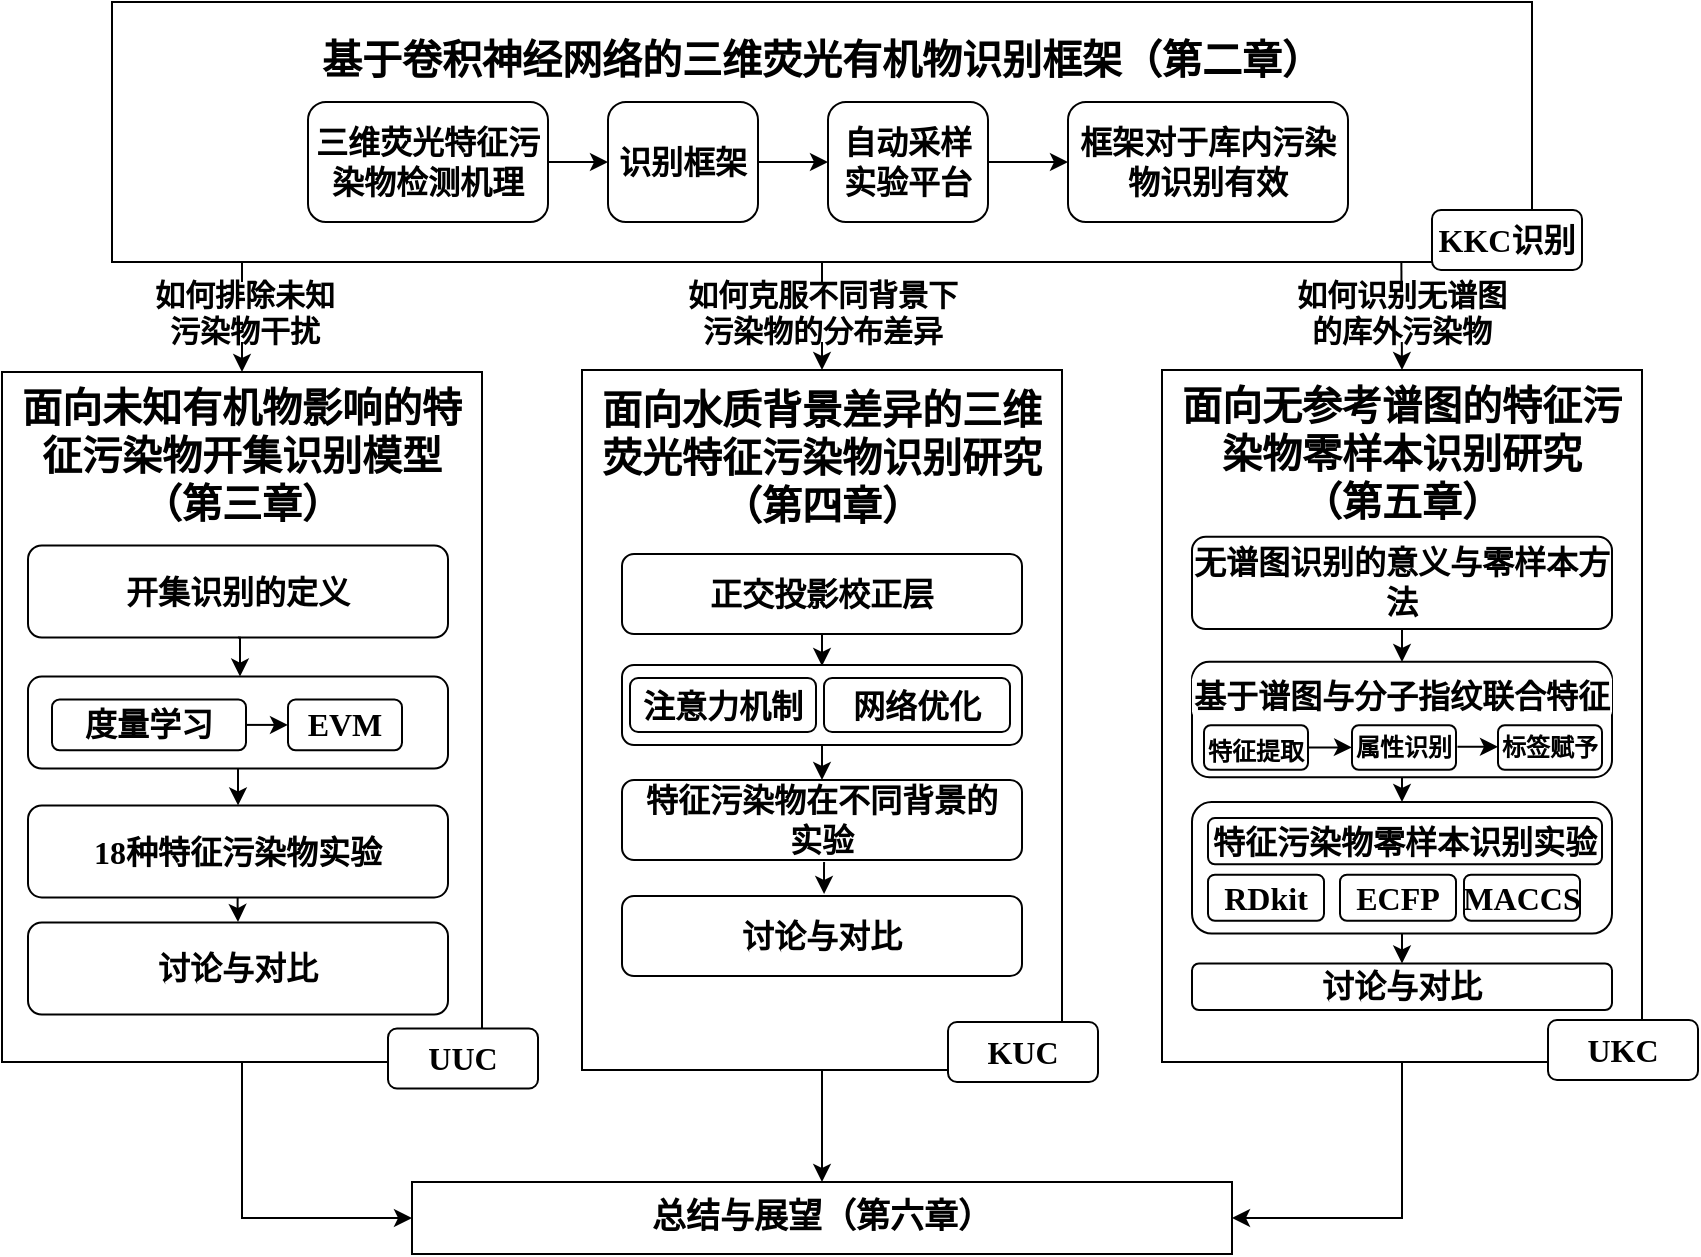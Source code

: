 <mxfile version="24.0.5" type="github">
  <diagram name="第 1 页" id="NifZxuRxoJgHwt1wx93L">
    <mxGraphModel dx="1500" dy="796" grid="1" gridSize="10" guides="1" tooltips="1" connect="1" arrows="1" fold="1" page="1" pageScale="1" pageWidth="827" pageHeight="1169" math="0" shadow="0">
      <root>
        <mxCell id="0" />
        <mxCell id="1" parent="0" />
        <mxCell id="kWHdFcT8Xwx73oENcEn5-18" value="" style="edgeStyle=orthogonalEdgeStyle;rounded=0;orthogonalLoop=1;jettySize=auto;html=1;" parent="1" source="kWHdFcT8Xwx73oENcEn5-5" target="kWHdFcT8Xwx73oENcEn5-8" edge="1">
          <mxGeometry relative="1" as="geometry" />
        </mxCell>
        <mxCell id="kWHdFcT8Xwx73oENcEn5-5" value="&lt;font size=&quot;1&quot; style=&quot;&quot;&gt;&lt;span style=&quot;text-indent: 0cm; background-color: initial;&quot;&gt;&lt;b style=&quot;font-size: 20px;&quot;&gt;基于卷积神经网络的三维荧光有机物识别框架（第二章）&lt;br&gt;&lt;/b&gt;&lt;/span&gt;&lt;/font&gt;&lt;br&gt;&lt;br&gt;&lt;br&gt;&lt;br&gt;&lt;h1 style=&quot;text-indent:0cm;mso-list:l0 level1 lfo1&quot;&gt;&lt;span lang=&quot;EN-US&quot;&gt;&lt;/span&gt;&lt;/h1&gt;" style="rounded=0;whiteSpace=wrap;html=1;fontFamily=仿宋;" parent="1" vertex="1">
          <mxGeometry x="92" y="70" width="710" height="130" as="geometry" />
        </mxCell>
        <mxCell id="kWHdFcT8Xwx73oENcEn5-86" value="" style="edgeStyle=orthogonalEdgeStyle;rounded=0;orthogonalLoop=1;jettySize=auto;html=1;" parent="1" source="kWHdFcT8Xwx73oENcEn5-8" target="kWHdFcT8Xwx73oENcEn5-10" edge="1">
          <mxGeometry relative="1" as="geometry" />
        </mxCell>
        <mxCell id="kWHdFcT8Xwx73oENcEn5-31" value="" style="edgeStyle=orthogonalEdgeStyle;rounded=0;orthogonalLoop=1;jettySize=auto;html=1;exitX=0.908;exitY=1;exitDx=0;exitDy=0;exitPerimeter=0;entryX=0.5;entryY=0;entryDx=0;entryDy=0;" parent="1" source="kWHdFcT8Xwx73oENcEn5-5" target="kWHdFcT8Xwx73oENcEn5-9" edge="1">
          <mxGeometry relative="1" as="geometry">
            <mxPoint x="750" y="250" as="targetPoint" />
            <Array as="points">
              <mxPoint x="737" y="200" />
            </Array>
          </mxGeometry>
        </mxCell>
        <mxCell id="kWHdFcT8Xwx73oENcEn5-85" value="" style="edgeStyle=orthogonalEdgeStyle;rounded=0;orthogonalLoop=1;jettySize=auto;html=1;entryX=1;entryY=0.5;entryDx=0;entryDy=0;" parent="1" source="kWHdFcT8Xwx73oENcEn5-9" target="kWHdFcT8Xwx73oENcEn5-10" edge="1">
          <mxGeometry relative="1" as="geometry" />
        </mxCell>
        <mxCell id="kWHdFcT8Xwx73oENcEn5-10" value="&lt;b&gt;&lt;font style=&quot;font-size: 17px;&quot;&gt;总结与展望（第六章）&lt;/font&gt;&lt;/b&gt;" style="rounded=0;whiteSpace=wrap;html=1;fontFamily=仿宋;" parent="1" vertex="1">
          <mxGeometry x="242" y="660" width="410" height="36" as="geometry" />
        </mxCell>
        <mxCell id="kWHdFcT8Xwx73oENcEn5-15" value="" style="edgeStyle=orthogonalEdgeStyle;rounded=0;orthogonalLoop=1;jettySize=auto;html=1;" parent="1" source="kWHdFcT8Xwx73oENcEn5-11" target="kWHdFcT8Xwx73oENcEn5-12" edge="1">
          <mxGeometry relative="1" as="geometry" />
        </mxCell>
        <mxCell id="kWHdFcT8Xwx73oENcEn5-11" value="&lt;b&gt;&lt;font style=&quot;font-size: 16px;&quot; face=&quot;仿宋&quot;&gt;三维荧光特征污染物检测机理&lt;/font&gt;&lt;/b&gt;" style="rounded=1;whiteSpace=wrap;html=1;" parent="1" vertex="1">
          <mxGeometry x="190" y="120" width="120" height="60" as="geometry" />
        </mxCell>
        <mxCell id="kWHdFcT8Xwx73oENcEn5-16" value="" style="edgeStyle=orthogonalEdgeStyle;rounded=0;orthogonalLoop=1;jettySize=auto;html=1;" parent="1" source="kWHdFcT8Xwx73oENcEn5-12" target="kWHdFcT8Xwx73oENcEn5-13" edge="1">
          <mxGeometry relative="1" as="geometry" />
        </mxCell>
        <mxCell id="kWHdFcT8Xwx73oENcEn5-12" value="&lt;font face=&quot;仿宋&quot;&gt;&lt;span style=&quot;font-size: 16px;&quot;&gt;&lt;b&gt;识别框架&lt;/b&gt;&lt;/span&gt;&lt;/font&gt;" style="rounded=1;whiteSpace=wrap;html=1;" parent="1" vertex="1">
          <mxGeometry x="340" y="120" width="75" height="60" as="geometry" />
        </mxCell>
        <mxCell id="kWHdFcT8Xwx73oENcEn5-17" value="" style="edgeStyle=orthogonalEdgeStyle;rounded=0;orthogonalLoop=1;jettySize=auto;html=1;" parent="1" source="kWHdFcT8Xwx73oENcEn5-13" target="kWHdFcT8Xwx73oENcEn5-14" edge="1">
          <mxGeometry relative="1" as="geometry" />
        </mxCell>
        <mxCell id="kWHdFcT8Xwx73oENcEn5-13" value="&lt;font face=&quot;仿宋&quot;&gt;&lt;span style=&quot;font-size: 16px;&quot;&gt;&lt;b&gt;自动采样实验平台&lt;/b&gt;&lt;/span&gt;&lt;/font&gt;" style="rounded=1;whiteSpace=wrap;html=1;" parent="1" vertex="1">
          <mxGeometry x="450" y="120" width="80" height="60" as="geometry" />
        </mxCell>
        <mxCell id="kWHdFcT8Xwx73oENcEn5-14" value="&lt;font face=&quot;仿宋&quot;&gt;&lt;span style=&quot;font-size: 16px;&quot;&gt;&lt;b&gt;框架对于库内污染物识别有效&lt;/b&gt;&lt;/span&gt;&lt;/font&gt;" style="rounded=1;whiteSpace=wrap;html=1;" parent="1" vertex="1">
          <mxGeometry x="570" y="120" width="140" height="60" as="geometry" />
        </mxCell>
        <mxCell id="kWHdFcT8Xwx73oENcEn5-23" value="" style="edgeStyle=orthogonalEdgeStyle;rounded=0;orthogonalLoop=1;jettySize=auto;html=1;entryX=0.5;entryY=0;entryDx=0;entryDy=0;" parent="1" target="kWHdFcT8Xwx73oENcEn5-6" edge="1">
          <mxGeometry relative="1" as="geometry">
            <mxPoint x="157" y="200" as="sourcePoint" />
            <mxPoint x="170" y="240" as="targetPoint" />
            <Array as="points">
              <mxPoint x="157" y="210" />
              <mxPoint x="157" y="210" />
            </Array>
          </mxGeometry>
        </mxCell>
        <mxCell id="kWHdFcT8Xwx73oENcEn5-27" value="如何排除未知污染物干扰" style="text;html=1;align=center;verticalAlign=middle;whiteSpace=wrap;rounded=0;fontFamily=仿宋;fontStyle=1;fillColor=default;fontSize=15;" parent="1" vertex="1">
          <mxGeometry x="107" y="210" width="103" height="30" as="geometry" />
        </mxCell>
        <mxCell id="kWHdFcT8Xwx73oENcEn5-28" value="如何克服不同背景下污染物的分布差异" style="text;html=1;strokeColor=none;fillColor=default;align=center;verticalAlign=middle;whiteSpace=wrap;rounded=0;fontFamily=仿宋;fontStyle=1;fontSize=15;" parent="1" vertex="1">
          <mxGeometry x="375.75" y="210" width="142.5" height="30" as="geometry" />
        </mxCell>
        <mxCell id="kWHdFcT8Xwx73oENcEn5-30" value="如何识别无谱图的库外污染物" style="text;html=1;strokeColor=none;fillColor=default;align=center;verticalAlign=middle;whiteSpace=wrap;rounded=0;fontFamily=仿宋;fontStyle=1;fontSize=15;" parent="1" vertex="1">
          <mxGeometry x="677" y="210" width="120" height="30" as="geometry" />
        </mxCell>
        <mxCell id="kWHdFcT8Xwx73oENcEn5-83" value="" style="edgeStyle=orthogonalEdgeStyle;rounded=0;orthogonalLoop=1;jettySize=auto;html=1;entryX=0;entryY=0.5;entryDx=0;entryDy=0;" parent="1" source="kWHdFcT8Xwx73oENcEn5-6" target="kWHdFcT8Xwx73oENcEn5-10" edge="1">
          <mxGeometry relative="1" as="geometry" />
        </mxCell>
        <mxCell id="kWHdFcT8Xwx73oENcEn5-97" value="" style="group;fontSize=17;" parent="1" vertex="1" connectable="0">
          <mxGeometry x="37" y="255" width="268" height="358.25" as="geometry" />
        </mxCell>
        <mxCell id="kWHdFcT8Xwx73oENcEn5-6" value="&lt;font style=&quot;border-color: var(--border-color); font-size: 20px;&quot;&gt;&lt;b style=&quot;border-color: var(--border-color);&quot;&gt;面向未知有机物影响的特征污染物开集识别模型&lt;br&gt;（第三章）&lt;br&gt;&lt;br&gt;&lt;br&gt;&lt;br style=&quot;&quot;&gt;&lt;br style=&quot;&quot;&gt;&lt;br style=&quot;&quot;&gt;&lt;br style=&quot;&quot;&gt;&lt;br style=&quot;&quot;&gt;&lt;br style=&quot;&quot;&gt;&lt;br style=&quot;&quot;&gt;&lt;br style=&quot;&quot;&gt;&lt;br style=&quot;border-color: var(--border-color);&quot;&gt;&lt;/b&gt;&lt;/font&gt;" style="rounded=0;whiteSpace=wrap;html=1;fontFamily=仿宋;fontSize=15;" parent="kWHdFcT8Xwx73oENcEn5-97" vertex="1">
          <mxGeometry width="240" height="345" as="geometry" />
        </mxCell>
        <mxCell id="kWHdFcT8Xwx73oENcEn5-92" value="" style="rounded=1;whiteSpace=wrap;html=1;fontFamily=仿宋;fontStyle=1;" parent="kWHdFcT8Xwx73oENcEn5-97" vertex="1">
          <mxGeometry x="13" y="152.3" width="210" height="46" as="geometry" />
        </mxCell>
        <mxCell id="kWHdFcT8Xwx73oENcEn5-93" value="" style="edgeStyle=orthogonalEdgeStyle;rounded=0;orthogonalLoop=1;jettySize=auto;html=1;exitX=0.5;exitY=1;exitDx=0;exitDy=0;" parent="kWHdFcT8Xwx73oENcEn5-97" source="kWHdFcT8Xwx73oENcEn5-92" target="kWHdFcT8Xwx73oENcEn5-34" edge="1">
          <mxGeometry relative="1" as="geometry">
            <Array as="points">
              <mxPoint x="118" y="201.75" />
              <mxPoint x="118" y="201.75" />
            </Array>
          </mxGeometry>
        </mxCell>
        <mxCell id="kWHdFcT8Xwx73oENcEn5-26" value="&lt;font style=&quot;font-size: 16px;&quot;&gt;开集识别的定义&lt;/font&gt;" style="rounded=1;whiteSpace=wrap;html=1;fontFamily=仿宋;fontStyle=1" parent="kWHdFcT8Xwx73oENcEn5-97" vertex="1">
          <mxGeometry x="13" y="86.75" width="210" height="46" as="geometry" />
        </mxCell>
        <mxCell id="kWHdFcT8Xwx73oENcEn5-32" value="度量学习" style="rounded=1;whiteSpace=wrap;html=1;fontFamily=仿宋;fontStyle=1;fontSize=16;" parent="kWHdFcT8Xwx73oENcEn5-97" vertex="1">
          <mxGeometry x="25" y="163.8" width="97" height="25.3" as="geometry" />
        </mxCell>
        <mxCell id="kWHdFcT8Xwx73oENcEn5-33" value="EVM" style="rounded=1;whiteSpace=wrap;html=1;fontFamily=仿宋;fontStyle=1;fontSize=16;" parent="kWHdFcT8Xwx73oENcEn5-97" vertex="1">
          <mxGeometry x="143" y="163.8" width="57" height="25.3" as="geometry" />
        </mxCell>
        <mxCell id="kWHdFcT8Xwx73oENcEn5-34" value="18种特征污染物实验" style="rounded=1;whiteSpace=wrap;html=1;fontFamily=仿宋;fontStyle=1;fontSize=16;" parent="kWHdFcT8Xwx73oENcEn5-97" vertex="1">
          <mxGeometry x="13" y="216.7" width="210" height="46" as="geometry" />
        </mxCell>
        <mxCell id="kWHdFcT8Xwx73oENcEn5-35" value="讨论与对比" style="rounded=1;whiteSpace=wrap;html=1;fontFamily=仿宋;fontStyle=1;fontSize=16;" parent="kWHdFcT8Xwx73oENcEn5-97" vertex="1">
          <mxGeometry x="13" y="275.25" width="210" height="46" as="geometry" />
        </mxCell>
        <mxCell id="kWHdFcT8Xwx73oENcEn5-91" value="" style="endArrow=classic;html=1;rounded=0;exitX=1;exitY=0.5;exitDx=0;exitDy=0;entryX=0;entryY=0.5;entryDx=0;entryDy=0;" parent="kWHdFcT8Xwx73oENcEn5-97" source="kWHdFcT8Xwx73oENcEn5-32" target="kWHdFcT8Xwx73oENcEn5-33" edge="1">
          <mxGeometry width="50" height="50" relative="1" as="geometry">
            <mxPoint x="93" y="236.25" as="sourcePoint" />
            <mxPoint x="143" y="178.75" as="targetPoint" />
          </mxGeometry>
        </mxCell>
        <mxCell id="kWHdFcT8Xwx73oENcEn5-96" value="" style="edgeStyle=orthogonalEdgeStyle;rounded=0;orthogonalLoop=1;jettySize=auto;html=1;exitX=0.5;exitY=1;exitDx=0;exitDy=0;" parent="kWHdFcT8Xwx73oENcEn5-97" source="kWHdFcT8Xwx73oENcEn5-26" edge="1">
          <mxGeometry relative="1" as="geometry">
            <mxPoint x="119" y="133.9" as="sourcePoint" />
            <mxPoint x="119" y="152.3" as="targetPoint" />
            <Array as="points">
              <mxPoint x="119" y="132.75" />
            </Array>
          </mxGeometry>
        </mxCell>
        <mxCell id="kWHdFcT8Xwx73oENcEn5-102" value="" style="edgeStyle=orthogonalEdgeStyle;rounded=0;orthogonalLoop=1;jettySize=auto;html=1;exitX=0.5;exitY=1;exitDx=0;exitDy=0;" parent="kWHdFcT8Xwx73oENcEn5-97" edge="1">
          <mxGeometry relative="1" as="geometry">
            <mxPoint x="117.83" y="262.7" as="sourcePoint" />
            <mxPoint x="118" y="275" as="targetPoint" />
            <Array as="points">
              <mxPoint x="117.83" y="266.15" />
              <mxPoint x="117.83" y="266.15" />
            </Array>
          </mxGeometry>
        </mxCell>
        <mxCell id="suJqHQ5mtWCuAmq9w6PO-4" value="&lt;font face=&quot;仿宋&quot;&gt;&lt;span style=&quot;font-size: 16px;&quot;&gt;&lt;b&gt;UUC&lt;/b&gt;&lt;/span&gt;&lt;/font&gt;" style="rounded=1;whiteSpace=wrap;html=1;" vertex="1" parent="kWHdFcT8Xwx73oENcEn5-97">
          <mxGeometry x="193" y="328.25" width="75" height="30" as="geometry" />
        </mxCell>
        <mxCell id="kWHdFcT8Xwx73oENcEn5-98" value="" style="group;labelPosition=left;verticalLabelPosition=top;align=right;verticalAlign=bottom;horizontal=1;" parent="1" vertex="1" connectable="0">
          <mxGeometry x="327" y="254" width="258" height="350" as="geometry" />
        </mxCell>
        <mxCell id="kWHdFcT8Xwx73oENcEn5-8" value="&lt;div style=&quot;font-size: 20px;&quot;&gt;&lt;b style=&quot;background-color: initial; border-color: var(--border-color);&quot;&gt;&lt;font style=&quot;font-size: 20px;&quot;&gt;面向水质背景差异的三维荧光特征污染物识别研究&lt;/font&gt;&lt;/b&gt;&lt;/div&gt;&lt;font style=&quot;border-color: var(--border-color); font-size: 20px;&quot;&gt;&lt;div style=&quot;&quot;&gt;&lt;b style=&quot;background-color: initial; border-color: var(--border-color);&quot;&gt;&lt;font style=&quot;font-size: 20px;&quot;&gt;（第四章）&lt;/font&gt;&lt;/b&gt;&lt;/div&gt;&lt;div style=&quot;&quot;&gt;&lt;b style=&quot;background-color: initial; border-color: var(--border-color);&quot;&gt;&lt;font style=&quot;font-size: 20px;&quot;&gt;&lt;br&gt;&lt;/font&gt;&lt;/b&gt;&lt;/div&gt;&lt;div style=&quot;&quot;&gt;&lt;b style=&quot;background-color: initial; border-color: var(--border-color);&quot;&gt;&lt;font style=&quot;font-size: 20px;&quot;&gt;&lt;br&gt;&lt;/font&gt;&lt;/b&gt;&lt;/div&gt;&lt;div style=&quot;&quot;&gt;&lt;b style=&quot;background-color: initial; border-color: var(--border-color);&quot;&gt;&lt;font style=&quot;font-size: 20px;&quot;&gt;&lt;br&gt;&lt;/font&gt;&lt;/b&gt;&lt;/div&gt;&lt;div style=&quot;&quot;&gt;&lt;b style=&quot;background-color: initial; border-color: var(--border-color);&quot;&gt;&lt;font style=&quot;font-size: 20px;&quot;&gt;&lt;br&gt;&lt;/font&gt;&lt;/b&gt;&lt;/div&gt;&lt;div style=&quot;&quot;&gt;&lt;b style=&quot;background-color: initial; border-color: var(--border-color);&quot;&gt;&lt;font style=&quot;font-size: 20px;&quot;&gt;&lt;br&gt;&lt;/font&gt;&lt;/b&gt;&lt;/div&gt;&lt;div style=&quot;&quot;&gt;&lt;b style=&quot;background-color: initial; border-color: var(--border-color);&quot;&gt;&lt;font style=&quot;font-size: 20px;&quot;&gt;&lt;br&gt;&lt;/font&gt;&lt;/b&gt;&lt;/div&gt;&lt;div style=&quot;&quot;&gt;&lt;b style=&quot;background-color: initial; border-color: var(--border-color);&quot;&gt;&lt;font style=&quot;font-size: 20px;&quot;&gt;&lt;br&gt;&lt;/font&gt;&lt;/b&gt;&lt;/div&gt;&lt;div style=&quot;&quot;&gt;&lt;b style=&quot;background-color: initial; border-color: var(--border-color);&quot;&gt;&lt;font style=&quot;font-size: 20px;&quot;&gt;&lt;br&gt;&lt;/font&gt;&lt;/b&gt;&lt;/div&gt;&lt;div style=&quot;&quot;&gt;&lt;b style=&quot;background-color: initial; border-color: var(--border-color);&quot;&gt;&lt;font style=&quot;font-size: 20px;&quot;&gt;&lt;br&gt;&lt;/font&gt;&lt;/b&gt;&lt;/div&gt;&lt;div style=&quot;&quot;&gt;&lt;b style=&quot;background-color: initial; border-color: var(--border-color);&quot;&gt;&lt;font style=&quot;font-size: 20px;&quot;&gt;&lt;br&gt;&lt;/font&gt;&lt;/b&gt;&lt;/div&gt;&lt;div style=&quot;&quot;&gt;&lt;b style=&quot;background-color: initial; border-color: var(--border-color);&quot;&gt;&lt;br&gt;&lt;/b&gt;&lt;/div&gt;&lt;/font&gt;" style="rounded=0;whiteSpace=wrap;html=1;fontFamily=仿宋;fontSize=15;align=center;" parent="kWHdFcT8Xwx73oENcEn5-98" vertex="1">
          <mxGeometry width="240" height="350" as="geometry" />
        </mxCell>
        <mxCell id="kWHdFcT8Xwx73oENcEn5-76" value="" style="rounded=1;whiteSpace=wrap;html=1;fontFamily=仿宋;fontStyle=1;fontSize=16;" parent="kWHdFcT8Xwx73oENcEn5-98" vertex="1">
          <mxGeometry x="20" y="147.5" width="200" height="40" as="geometry" />
        </mxCell>
        <mxCell id="kWHdFcT8Xwx73oENcEn5-40" value="正交投影校正层" style="rounded=1;whiteSpace=wrap;html=1;fontFamily=仿宋;fontStyle=1;fontSize=16;" parent="kWHdFcT8Xwx73oENcEn5-98" vertex="1">
          <mxGeometry x="20" y="92" width="200" height="40" as="geometry" />
        </mxCell>
        <mxCell id="kWHdFcT8Xwx73oENcEn5-41" value="注意力机制" style="rounded=1;whiteSpace=wrap;html=1;fontFamily=仿宋;fontStyle=1;fontSize=16;" parent="kWHdFcT8Xwx73oENcEn5-98" vertex="1">
          <mxGeometry x="24" y="154" width="93" height="27" as="geometry" />
        </mxCell>
        <mxCell id="kWHdFcT8Xwx73oENcEn5-42" value="网络优化" style="rounded=1;whiteSpace=wrap;html=1;fontFamily=仿宋;fontStyle=1;fontSize=16;" parent="kWHdFcT8Xwx73oENcEn5-98" vertex="1">
          <mxGeometry x="121" y="154" width="93" height="27" as="geometry" />
        </mxCell>
        <mxCell id="kWHdFcT8Xwx73oENcEn5-50" value="特征污染物在不同背景的&lt;div&gt;实验&lt;/div&gt;" style="rounded=1;whiteSpace=wrap;html=1;fontFamily=仿宋;fontStyle=1;fontSize=16;" parent="kWHdFcT8Xwx73oENcEn5-98" vertex="1">
          <mxGeometry x="20" y="205" width="200" height="40" as="geometry" />
        </mxCell>
        <mxCell id="kWHdFcT8Xwx73oENcEn5-51" value="讨论与对比" style="rounded=1;whiteSpace=wrap;html=1;fontFamily=仿宋;fontStyle=1;fontSize=16;" parent="kWHdFcT8Xwx73oENcEn5-98" vertex="1">
          <mxGeometry x="20" y="263" width="200" height="40" as="geometry" />
        </mxCell>
        <mxCell id="kWHdFcT8Xwx73oENcEn5-80" value="" style="edgeStyle=orthogonalEdgeStyle;rounded=0;orthogonalLoop=1;jettySize=auto;html=1;fontSize=16;" parent="kWHdFcT8Xwx73oENcEn5-98" edge="1">
          <mxGeometry relative="1" as="geometry">
            <mxPoint x="120" y="188" as="sourcePoint" />
            <mxPoint x="120" y="205" as="targetPoint" />
          </mxGeometry>
        </mxCell>
        <mxCell id="kWHdFcT8Xwx73oENcEn5-81" value="" style="edgeStyle=orthogonalEdgeStyle;rounded=0;orthogonalLoop=1;jettySize=auto;html=1;fontSize=16;" parent="kWHdFcT8Xwx73oENcEn5-98" edge="1">
          <mxGeometry relative="1" as="geometry">
            <mxPoint x="120" y="132" as="sourcePoint" />
            <mxPoint x="120" y="148" as="targetPoint" />
          </mxGeometry>
        </mxCell>
        <mxCell id="kWHdFcT8Xwx73oENcEn5-103" value="" style="edgeStyle=orthogonalEdgeStyle;rounded=0;orthogonalLoop=1;jettySize=auto;html=1;exitX=0.5;exitY=1;exitDx=0;exitDy=0;fontSize=16;" parent="kWHdFcT8Xwx73oENcEn5-98" edge="1">
          <mxGeometry relative="1" as="geometry">
            <mxPoint x="121.04" y="246" as="sourcePoint" />
            <mxPoint x="121.04" y="262" as="targetPoint" />
            <Array as="points">
              <mxPoint x="121.04" y="249" />
              <mxPoint x="121.04" y="249" />
            </Array>
          </mxGeometry>
        </mxCell>
        <mxCell id="suJqHQ5mtWCuAmq9w6PO-5" value="&lt;font face=&quot;仿宋&quot;&gt;&lt;span style=&quot;font-size: 16px;&quot;&gt;&lt;b&gt;KUC&lt;/b&gt;&lt;/span&gt;&lt;/font&gt;" style="rounded=1;whiteSpace=wrap;html=1;" vertex="1" parent="kWHdFcT8Xwx73oENcEn5-98">
          <mxGeometry x="183" y="326" width="75" height="30" as="geometry" />
        </mxCell>
        <mxCell id="kWHdFcT8Xwx73oENcEn5-99" value="" style="group;fontSize=9;" parent="1" vertex="1" connectable="0">
          <mxGeometry x="617" y="254" width="268" height="350" as="geometry" />
        </mxCell>
        <mxCell id="kWHdFcT8Xwx73oENcEn5-9" value="&lt;font style=&quot;border-color: var(--border-color); font-size: 20px;&quot;&gt;&lt;b style=&quot;border-color: var(--border-color);&quot;&gt;面向无参考谱图的特征污染物零样本识别研究&lt;br style=&quot;&quot;&gt;（第五章）&lt;br&gt;&lt;br&gt;&lt;br&gt;&lt;br style=&quot;&quot;&gt;&lt;b style=&quot;border-color: var(--border-color);&quot;&gt;&lt;br style=&quot;border-color: var(--border-color);&quot;&gt;&lt;br style=&quot;border-color: var(--border-color);&quot;&gt;&lt;br style=&quot;border-color: var(--border-color);&quot;&gt;&lt;br style=&quot;border-color: var(--border-color);&quot;&gt;&lt;br style=&quot;border-color: var(--border-color);&quot;&gt;&lt;br style=&quot;border-color: var(--border-color);&quot;&gt;&lt;br style=&quot;border-color: var(--border-color);&quot;&gt;&lt;br style=&quot;border-color: var(--border-color);&quot;&gt;&lt;/b&gt;&lt;/b&gt;&lt;/font&gt;" style="rounded=0;whiteSpace=wrap;html=1;fontFamily=仿宋;fontSize=15;" parent="kWHdFcT8Xwx73oENcEn5-99" vertex="1">
          <mxGeometry width="240" height="346" as="geometry" />
        </mxCell>
        <mxCell id="kWHdFcT8Xwx73oENcEn5-39" value="无谱图识别的意义与零样本方法" style="rounded=1;whiteSpace=wrap;html=1;fontFamily=仿宋;fontStyle=1;fontSize=16;" parent="kWHdFcT8Xwx73oENcEn5-99" vertex="1">
          <mxGeometry x="15" y="83.353" width="210" height="46.133" as="geometry" />
        </mxCell>
        <mxCell id="kWHdFcT8Xwx73oENcEn5-64" value="" style="rounded=1;whiteSpace=wrap;html=1;fontFamily=仿宋;fontStyle=1;fontSize=16;" parent="kWHdFcT8Xwx73oENcEn5-99" vertex="1">
          <mxGeometry x="15" y="215.987" width="210" height="65.74" as="geometry" />
        </mxCell>
        <mxCell id="kWHdFcT8Xwx73oENcEn5-55" value="RDkit" style="rounded=1;whiteSpace=wrap;html=1;fontFamily=仿宋;fontStyle=1;fontSize=16;" parent="kWHdFcT8Xwx73oENcEn5-99" vertex="1">
          <mxGeometry x="23" y="252.317" width="58" height="23.067" as="geometry" />
        </mxCell>
        <mxCell id="kWHdFcT8Xwx73oENcEn5-56" value="ECFP" style="rounded=1;whiteSpace=wrap;html=1;fontFamily=仿宋;fontStyle=1;fontSize=16;" parent="kWHdFcT8Xwx73oENcEn5-99" vertex="1">
          <mxGeometry x="89" y="252.317" width="58" height="23.067" as="geometry" />
        </mxCell>
        <mxCell id="kWHdFcT8Xwx73oENcEn5-57" value="MACCS" style="rounded=1;whiteSpace=wrap;html=1;fontFamily=仿宋;fontStyle=1;fontSize=16;" parent="kWHdFcT8Xwx73oENcEn5-99" vertex="1">
          <mxGeometry x="151" y="252.317" width="58" height="23.067" as="geometry" />
        </mxCell>
        <mxCell id="kWHdFcT8Xwx73oENcEn5-58" value="特征污染物零样本识别实验" style="rounded=1;whiteSpace=wrap;html=1;fontFamily=仿宋;fontStyle=1;fontSize=16;" parent="kWHdFcT8Xwx73oENcEn5-99" vertex="1">
          <mxGeometry x="23" y="224.06" width="197" height="23.07" as="geometry" />
        </mxCell>
        <mxCell id="kWHdFcT8Xwx73oENcEn5-61" value="讨论与对比" style="rounded=1;whiteSpace=wrap;html=1;fontFamily=仿宋;fontStyle=1;fontSize=16;" parent="kWHdFcT8Xwx73oENcEn5-99" vertex="1">
          <mxGeometry x="15" y="296.72" width="210" height="23.28" as="geometry" />
        </mxCell>
        <mxCell id="kWHdFcT8Xwx73oENcEn5-73" value="" style="edgeStyle=orthogonalEdgeStyle;rounded=0;orthogonalLoop=1;jettySize=auto;html=1;entryX=0.5;entryY=0;entryDx=0;entryDy=0;fontSize=16;" parent="kWHdFcT8Xwx73oENcEn5-99" source="kWHdFcT8Xwx73oENcEn5-64" target="kWHdFcT8Xwx73oENcEn5-61" edge="1">
          <mxGeometry relative="1" as="geometry">
            <Array as="points">
              <mxPoint x="120" y="285.187" />
              <mxPoint x="120" y="285.187" />
            </Array>
          </mxGeometry>
        </mxCell>
        <mxCell id="kWHdFcT8Xwx73oENcEn5-66" value="" style="group;fontSize=16;" parent="kWHdFcT8Xwx73oENcEn5-99" vertex="1" connectable="0">
          <mxGeometry x="15" y="147.225" width="210" height="46.133" as="geometry" />
        </mxCell>
        <mxCell id="kWHdFcT8Xwx73oENcEn5-63" value="" style="rounded=1;whiteSpace=wrap;html=1;fontFamily=仿宋;fontStyle=1;fontSize=16;" parent="kWHdFcT8Xwx73oENcEn5-66" vertex="1">
          <mxGeometry y="-1.307" width="210" height="57.667" as="geometry" />
        </mxCell>
        <mxCell id="kWHdFcT8Xwx73oENcEn5-67" value="" style="edgeStyle=orthogonalEdgeStyle;rounded=0;orthogonalLoop=1;jettySize=auto;html=1;entryX=0;entryY=0.5;entryDx=0;entryDy=0;fontSize=16;" parent="kWHdFcT8Xwx73oENcEn5-66" source="kWHdFcT8Xwx73oENcEn5-52" target="kWHdFcT8Xwx73oENcEn5-53" edge="1">
          <mxGeometry relative="1" as="geometry" />
        </mxCell>
        <mxCell id="kWHdFcT8Xwx73oENcEn5-52" value="&lt;font style=&quot;font-size: 12px;&quot;&gt;特征提取&lt;/font&gt;" style="rounded=1;whiteSpace=wrap;html=1;fontFamily=仿宋;fontStyle=1;flipH=1;fontSize=16;" parent="kWHdFcT8Xwx73oENcEn5-66" vertex="1">
          <mxGeometry x="6" y="30.413" width="52" height="22.202" as="geometry" />
        </mxCell>
        <mxCell id="kWHdFcT8Xwx73oENcEn5-68" value="" style="edgeStyle=orthogonalEdgeStyle;rounded=0;orthogonalLoop=1;jettySize=auto;html=1;entryX=0;entryY=0.5;entryDx=0;entryDy=0;exitX=-0.014;exitY=0.484;exitDx=0;exitDy=0;exitPerimeter=0;fontSize=16;" parent="kWHdFcT8Xwx73oENcEn5-66" source="kWHdFcT8Xwx73oENcEn5-53" target="kWHdFcT8Xwx73oENcEn5-54" edge="1">
          <mxGeometry relative="1" as="geometry">
            <mxPoint x="132" y="37.731" as="sourcePoint" />
            <mxPoint x="153" y="37.731" as="targetPoint" />
          </mxGeometry>
        </mxCell>
        <mxCell id="kWHdFcT8Xwx73oENcEn5-53" value="属性识别" style="rounded=1;whiteSpace=wrap;html=1;fontFamily=仿宋;fontStyle=1;flipH=1;fontSize=12;" parent="kWHdFcT8Xwx73oENcEn5-66" vertex="1">
          <mxGeometry x="80" y="30.413" width="52" height="22.202" as="geometry" />
        </mxCell>
        <mxCell id="kWHdFcT8Xwx73oENcEn5-54" value="标签赋予" style="rounded=1;whiteSpace=wrap;html=1;fontFamily=仿宋;fontStyle=1;flipH=1;fontSize=12;" parent="kWHdFcT8Xwx73oENcEn5-66" vertex="1">
          <mxGeometry x="153" y="30.413" width="52" height="22.202" as="geometry" />
        </mxCell>
        <mxCell id="kWHdFcT8Xwx73oENcEn5-69" value="基于谱图与分子指纹联合特征" style="rounded=1;whiteSpace=wrap;html=1;fontFamily=仿宋;fontStyle=1;strokeColor=none;fontSize=16;" parent="kWHdFcT8Xwx73oENcEn5-66" vertex="1">
          <mxGeometry y="3.89" width="210" height="23.07" as="geometry" />
        </mxCell>
        <mxCell id="kWHdFcT8Xwx73oENcEn5-74" value="" style="edgeStyle=orthogonalEdgeStyle;rounded=0;orthogonalLoop=1;jettySize=auto;html=1;entryX=0.5;entryY=0;entryDx=0;entryDy=0;exitX=0.5;exitY=1.003;exitDx=0;exitDy=0;exitPerimeter=0;fontSize=16;" parent="kWHdFcT8Xwx73oENcEn5-99" source="kWHdFcT8Xwx73oENcEn5-63" target="kWHdFcT8Xwx73oENcEn5-64" edge="1">
          <mxGeometry relative="1" as="geometry">
            <mxPoint x="133" y="201.789" as="sourcePoint" />
            <mxPoint x="133" y="295.924" as="targetPoint" />
          </mxGeometry>
        </mxCell>
        <mxCell id="suJqHQ5mtWCuAmq9w6PO-6" value="&lt;font face=&quot;仿宋&quot;&gt;&lt;span style=&quot;font-size: 16px;&quot;&gt;&lt;b&gt;UKC&lt;/b&gt;&lt;/span&gt;&lt;/font&gt;" style="rounded=1;whiteSpace=wrap;html=1;" vertex="1" parent="kWHdFcT8Xwx73oENcEn5-99">
          <mxGeometry x="193" y="325" width="75" height="30" as="geometry" />
        </mxCell>
        <mxCell id="suJqHQ5mtWCuAmq9w6PO-1" value="" style="edgeStyle=orthogonalEdgeStyle;rounded=0;orthogonalLoop=1;jettySize=auto;html=1;exitX=0.5;exitY=1;exitDx=0;exitDy=0;fontSize=16;" edge="1" parent="1" source="kWHdFcT8Xwx73oENcEn5-39">
          <mxGeometry relative="1" as="geometry">
            <mxPoint x="747" y="468" as="sourcePoint" />
            <mxPoint x="737" y="400" as="targetPoint" />
          </mxGeometry>
        </mxCell>
        <mxCell id="suJqHQ5mtWCuAmq9w6PO-3" value="&lt;font face=&quot;仿宋&quot;&gt;&lt;span style=&quot;font-size: 16px;&quot;&gt;&lt;b&gt;KKC识别&lt;/b&gt;&lt;/span&gt;&lt;/font&gt;" style="rounded=1;whiteSpace=wrap;html=1;" vertex="1" parent="1">
          <mxGeometry x="752" y="174" width="75" height="30" as="geometry" />
        </mxCell>
      </root>
    </mxGraphModel>
  </diagram>
</mxfile>

